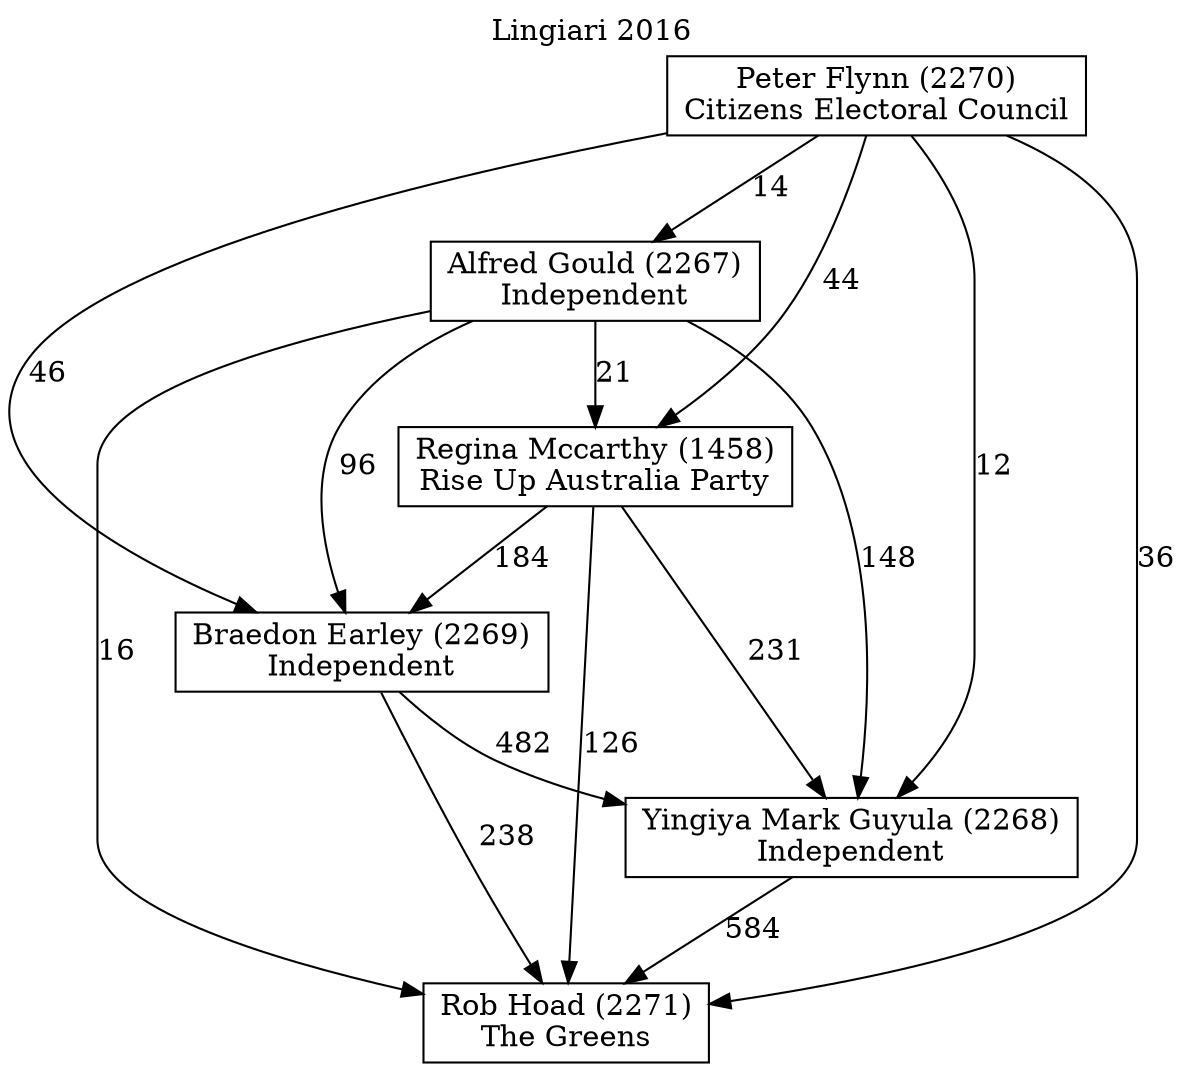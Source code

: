 // House preference flow
digraph "Rob Hoad (2271)_Lingiari_2016" {
	graph [label="Lingiari 2016" labelloc=t mclimit=10]
	node [shape=box]
	"Alfred Gould (2267)" [label="Alfred Gould (2267)
Independent"]
	"Braedon Earley (2269)" [label="Braedon Earley (2269)
Independent"]
	"Peter Flynn (2270)" [label="Peter Flynn (2270)
Citizens Electoral Council"]
	"Regina Mccarthy (1458)" [label="Regina Mccarthy (1458)
Rise Up Australia Party"]
	"Rob Hoad (2271)" [label="Rob Hoad (2271)
The Greens"]
	"Yingiya Mark Guyula (2268)" [label="Yingiya Mark Guyula (2268)
Independent"]
	"Alfred Gould (2267)" -> "Braedon Earley (2269)" [label=96]
	"Alfred Gould (2267)" -> "Regina Mccarthy (1458)" [label=21]
	"Alfred Gould (2267)" -> "Rob Hoad (2271)" [label=16]
	"Alfred Gould (2267)" -> "Yingiya Mark Guyula (2268)" [label=148]
	"Braedon Earley (2269)" -> "Rob Hoad (2271)" [label=238]
	"Braedon Earley (2269)" -> "Yingiya Mark Guyula (2268)" [label=482]
	"Peter Flynn (2270)" -> "Alfred Gould (2267)" [label=14]
	"Peter Flynn (2270)" -> "Braedon Earley (2269)" [label=46]
	"Peter Flynn (2270)" -> "Regina Mccarthy (1458)" [label=44]
	"Peter Flynn (2270)" -> "Rob Hoad (2271)" [label=36]
	"Peter Flynn (2270)" -> "Yingiya Mark Guyula (2268)" [label=12]
	"Regina Mccarthy (1458)" -> "Braedon Earley (2269)" [label=184]
	"Regina Mccarthy (1458)" -> "Rob Hoad (2271)" [label=126]
	"Regina Mccarthy (1458)" -> "Yingiya Mark Guyula (2268)" [label=231]
	"Yingiya Mark Guyula (2268)" -> "Rob Hoad (2271)" [label=584]
}
